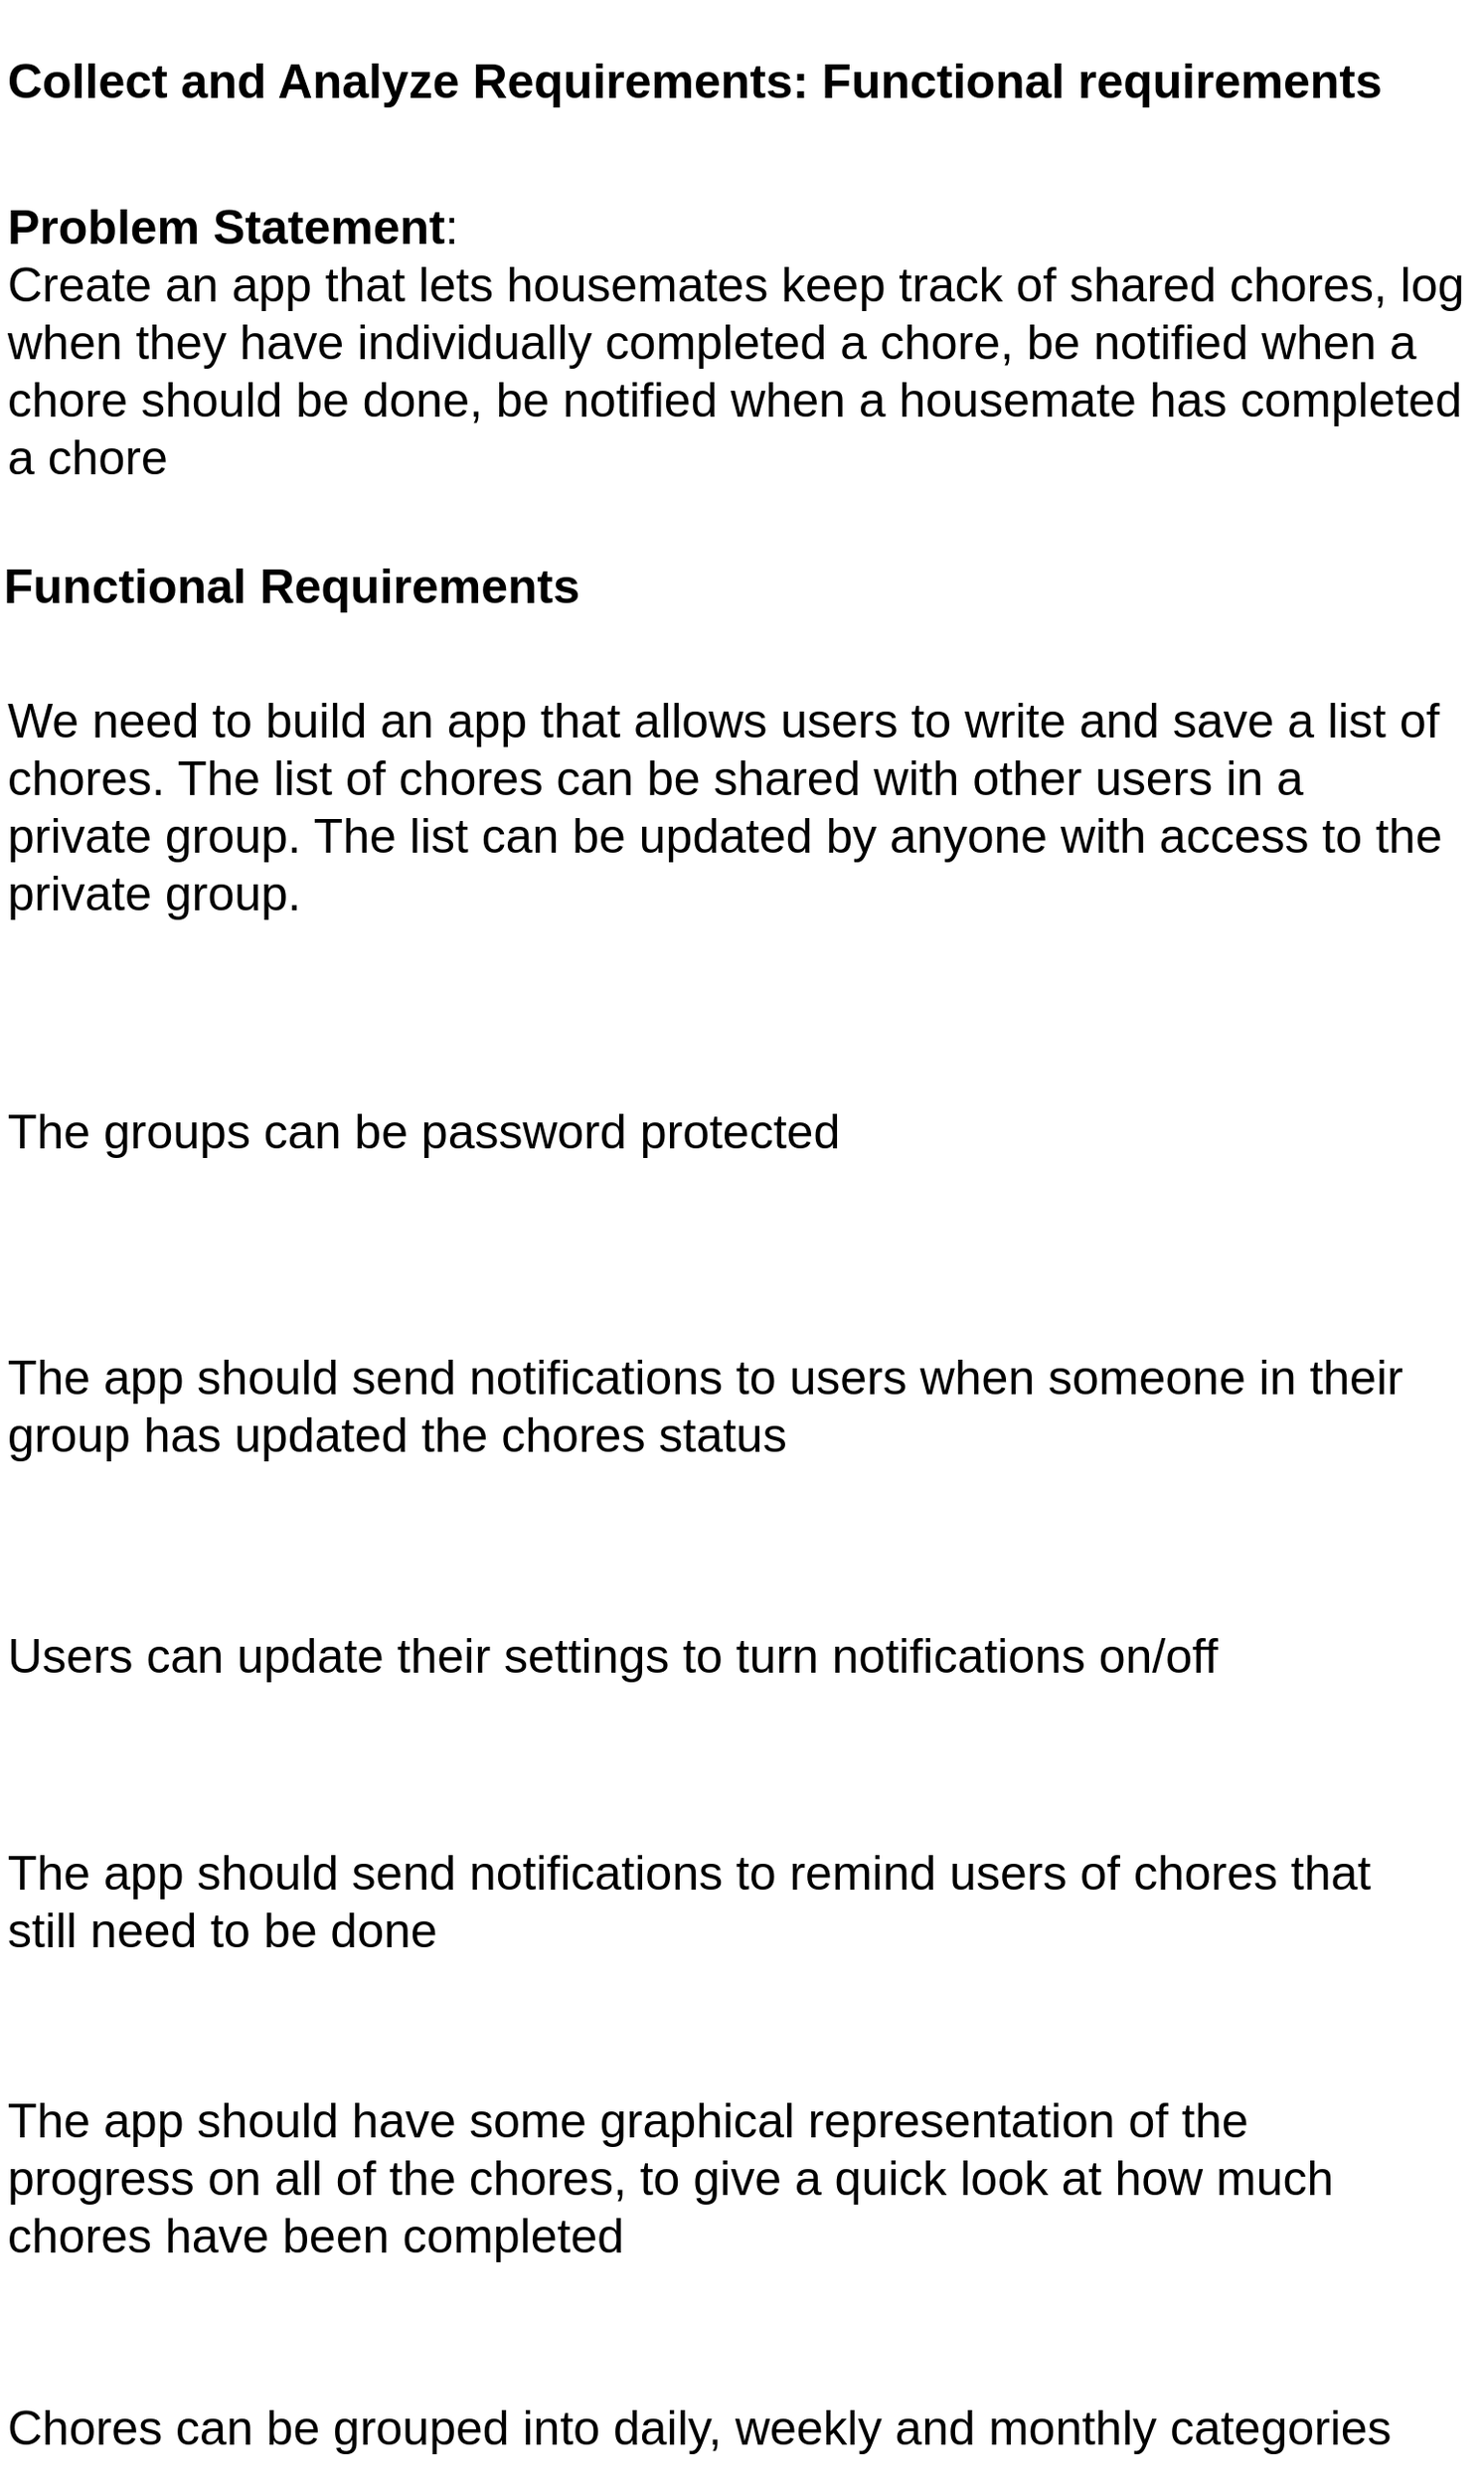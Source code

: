 <mxfile version="16.5.6" type="github" pages="4">
  <diagram name="functionalRequirements" id="vpM6RLaQrzor3z2fpcbA">
    <mxGraphModel dx="2912" dy="2276" grid="0" gridSize="10" guides="1" tooltips="1" connect="1" arrows="1" fold="1" page="1" pageScale="1" pageWidth="827" pageHeight="1169" math="0" shadow="0">
      <root>
        <mxCell id="5CC_d9kwfUeM7C_-CvyL-0" />
        <mxCell id="5CC_d9kwfUeM7C_-CvyL-1" parent="5CC_d9kwfUeM7C_-CvyL-0" />
        <mxCell id="5CC_d9kwfUeM7C_-CvyL-2" value="&lt;b style=&quot;font-size: 25px&quot;&gt;Collect and Analyze Requirements:&lt;/b&gt;&lt;font size=&quot;1&quot;&gt;&lt;b style=&quot;font-size: 25px&quot;&gt;&amp;nbsp;Functional requirements&lt;/b&gt;&lt;/font&gt;" style="text;html=1;strokeColor=none;fillColor=none;align=left;verticalAlign=middle;whiteSpace=wrap;rounded=0;" vertex="1" parent="5CC_d9kwfUeM7C_-CvyL-1">
          <mxGeometry x="29" y="30" width="758" height="82" as="geometry" />
        </mxCell>
        <mxCell id="5CC_d9kwfUeM7C_-CvyL-3" value="&lt;b&gt;Problem Statement&lt;/b&gt;: &lt;br&gt;Create an app that lets housemates keep track of shared chores, log when they have individually completed a chore, be notified when a chore should be done, be notified when a housemate has completed a chore" style="text;html=1;strokeColor=none;fillColor=none;align=left;verticalAlign=middle;rounded=0;fontFamily=Helvetica;fontSize=25;labelPosition=center;verticalLabelPosition=middle;whiteSpace=wrap;" vertex="1" parent="5CC_d9kwfUeM7C_-CvyL-1">
          <mxGeometry x="29" y="110" width="770" height="194" as="geometry" />
        </mxCell>
        <mxCell id="5CC_d9kwfUeM7C_-CvyL-4" value="Functional Requirements" style="text;html=1;strokeColor=none;fillColor=none;align=left;verticalAlign=middle;whiteSpace=wrap;rounded=0;fontFamily=Helvetica;fontSize=25;fontStyle=1" vertex="1" parent="5CC_d9kwfUeM7C_-CvyL-1">
          <mxGeometry x="27" y="304" width="715" height="60" as="geometry" />
        </mxCell>
        <mxCell id="5CC_d9kwfUeM7C_-CvyL-5" value="We need to build an app that allows users to write and save a list of chores. The list of chores can be shared with other users in a private group. The list can be updated by anyone with access to the private group." style="text;html=1;strokeColor=none;fillColor=none;align=left;verticalAlign=top;whiteSpace=wrap;rounded=0;fontFamily=Helvetica;fontSize=25;" vertex="1" parent="5CC_d9kwfUeM7C_-CvyL-1">
          <mxGeometry x="29" y="383" width="752" height="141" as="geometry" />
        </mxCell>
        <mxCell id="5CC_d9kwfUeM7C_-CvyL-6" value="The groups can be password protected" style="text;html=1;strokeColor=none;fillColor=none;align=left;verticalAlign=middle;whiteSpace=wrap;rounded=0;fontFamily=Helvetica;fontSize=25;" vertex="1" parent="5CC_d9kwfUeM7C_-CvyL-1">
          <mxGeometry x="29" y="584" width="752" height="68" as="geometry" />
        </mxCell>
        <mxCell id="5CC_d9kwfUeM7C_-CvyL-7" value="The app should send notifications to users when someone in their group has updated the chores status" style="text;html=1;strokeColor=none;fillColor=none;align=left;verticalAlign=middle;whiteSpace=wrap;rounded=0;fontFamily=Helvetica;fontSize=25;" vertex="1" parent="5CC_d9kwfUeM7C_-CvyL-1">
          <mxGeometry x="29" y="712" width="752" height="98" as="geometry" />
        </mxCell>
        <mxCell id="5CC_d9kwfUeM7C_-CvyL-8" value="Users can update their settings to turn notifications on/off" style="text;html=1;strokeColor=none;fillColor=none;align=left;verticalAlign=top;whiteSpace=wrap;rounded=0;fontFamily=Helvetica;fontSize=25;" vertex="1" parent="5CC_d9kwfUeM7C_-CvyL-1">
          <mxGeometry x="29" y="870" width="752" height="53" as="geometry" />
        </mxCell>
        <mxCell id="5CC_d9kwfUeM7C_-CvyL-9" value="The app should send notifications to remind users of chores that still need to be done" style="text;html=1;strokeColor=none;fillColor=none;align=left;verticalAlign=top;whiteSpace=wrap;rounded=0;fontFamily=Helvetica;fontSize=25;" vertex="1" parent="5CC_d9kwfUeM7C_-CvyL-1">
          <mxGeometry x="29" y="983" width="752" height="71" as="geometry" />
        </mxCell>
        <mxCell id="5CC_d9kwfUeM7C_-CvyL-10" value="The app should have some graphical representation of the progress on all of the chores, to give a quick look at how much chores have been completed" style="text;html=1;strokeColor=none;fillColor=none;align=left;verticalAlign=middle;whiteSpace=wrap;rounded=0;fontFamily=Helvetica;fontSize=25;" vertex="1" parent="5CC_d9kwfUeM7C_-CvyL-1">
          <mxGeometry x="29" y="1114" width="752" height="98" as="geometry" />
        </mxCell>
        <mxCell id="5CC_d9kwfUeM7C_-CvyL-11" value="Chores can be grouped into daily, weekly and monthly categories" style="text;html=1;strokeColor=none;fillColor=none;align=left;verticalAlign=top;whiteSpace=wrap;rounded=0;fontFamily=Helvetica;fontSize=25;" vertex="1" parent="5CC_d9kwfUeM7C_-CvyL-1">
          <mxGeometry x="29" y="1272" width="752" height="51" as="geometry" />
        </mxCell>
      </root>
    </mxGraphModel>
  </diagram>
  <diagram name="non-functionalRequirements" id="TVUPMO2UOaPHikqkhb6W">
    <mxGraphModel dx="1820" dy="1423" grid="0" gridSize="10" guides="1" tooltips="1" connect="1" arrows="1" fold="1" page="1" pageScale="1" pageWidth="827" pageHeight="1169" math="0" shadow="0">
      <root>
        <mxCell id="O_Y7P6sL5X9Xhwo6KuT--0" />
        <mxCell id="O_Y7P6sL5X9Xhwo6KuT--1" parent="O_Y7P6sL5X9Xhwo6KuT--0" />
        <mxCell id="O_Y7P6sL5X9Xhwo6KuT--2" value="&lt;b style=&quot;font-size: 25px&quot;&gt;Collect and Analyze Requirements:&lt;/b&gt;&lt;font size=&quot;1&quot;&gt;&lt;b style=&quot;font-size: 25px&quot;&gt;&amp;nbsp;Non-functional requirements&lt;/b&gt;&lt;/font&gt;" style="text;html=1;strokeColor=none;fillColor=none;align=left;verticalAlign=middle;whiteSpace=wrap;rounded=0;" vertex="1" parent="O_Y7P6sL5X9Xhwo6KuT--1">
          <mxGeometry x="29" y="30" width="758" height="82" as="geometry" />
        </mxCell>
        <mxCell id="O_Y7P6sL5X9Xhwo6KuT--3" value="&lt;b&gt;Problem Statement&lt;/b&gt;: &lt;br&gt;Create an app that lets housemates keep track of shared chores, log when they have individually completed a chore, be notified when a chore should be done, be notified when a housemate has completed a chore" style="text;html=1;strokeColor=none;fillColor=none;align=left;verticalAlign=middle;rounded=0;fontFamily=Helvetica;fontSize=25;labelPosition=center;verticalLabelPosition=middle;whiteSpace=wrap;" vertex="1" parent="O_Y7P6sL5X9Xhwo6KuT--1">
          <mxGeometry x="29" y="110" width="770" height="194" as="geometry" />
        </mxCell>
        <mxCell id="O_Y7P6sL5X9Xhwo6KuT--4" value="Non-Functional Requirements" style="text;html=1;strokeColor=none;fillColor=none;align=left;verticalAlign=middle;whiteSpace=wrap;rounded=0;fontFamily=Helvetica;fontSize=25;fontStyle=1" vertex="1" parent="O_Y7P6sL5X9Xhwo6KuT--1">
          <mxGeometry x="27" y="348" width="715" height="60" as="geometry" />
        </mxCell>
        <mxCell id="keMho97qh3kjK1bFUn_v-0" value="Build to support iOS 13&amp;nbsp;" style="text;html=1;strokeColor=none;fillColor=none;align=left;verticalAlign=top;whiteSpace=wrap;rounded=0;fontFamily=Helvetica;fontSize=25;" vertex="1" parent="O_Y7P6sL5X9Xhwo6KuT--1">
          <mxGeometry x="29" y="415" width="752" height="58" as="geometry" />
        </mxCell>
        <mxCell id="keMho97qh3kjK1bFUn_v-1" value="Create a dedicated support website and include the link in the app&#39;s description and its &quot;About&quot; page" style="text;html=1;strokeColor=none;fillColor=none;align=left;verticalAlign=middle;whiteSpace=wrap;rounded=0;fontFamily=Helvetica;fontSize=25;" vertex="1" parent="O_Y7P6sL5X9Xhwo6KuT--1">
          <mxGeometry x="27" y="476" width="752" height="98" as="geometry" />
        </mxCell>
        <mxCell id="-orFp8MOZCKpcie849-i-0" value="&lt;span class=&quot;ic he&quot; style=&quot;color: rgb(41 , 41 , 41) ; font-family: &amp;#34;charter&amp;#34; , &amp;#34;georgia&amp;#34; , &amp;#34;cambria&amp;#34; , &amp;#34;times new roman&amp;#34; , &amp;#34;times&amp;#34; , serif ; font-size: 20px ; letter-spacing: -0.003em ; box-sizing: inherit ; font-weight: 700&quot;&gt;&lt;u&gt;non-functional Requirement considerations&lt;/u&gt;&lt;/span&gt;&lt;br&gt;&lt;ul class=&quot;&quot; style=&quot;font-style: normal ; font-weight: normal ; letter-spacing: normal ; text-indent: 0px ; text-transform: none ; word-spacing: 0px ; text-decoration: none ; box-sizing: inherit ; margin: 0px ; padding: 0px ; list-style: none none ; color: rgba(0 , 0 , 0 , 0.8)&quot;&gt;&lt;li id=&quot;a9dc&quot; class=&quot;iy iz hd ic b id ie ih ii il ja ip jb it jc ix jd je jf jg ff&quot; style=&quot;box-sizing: inherit ; font-weight: 400 ; color: rgb(41 , 41 , 41) ; font-style: normal ; font-family: &amp;#34;charter&amp;#34; , &amp;#34;georgia&amp;#34; , &amp;#34;cambria&amp;#34; , &amp;#34;times new roman&amp;#34; , &amp;#34;times&amp;#34; , serif ; margin-bottom: -0.46em ; line-height: 28px ; letter-spacing: -0.003em ; list-style-type: disc ; margin-left: 30px ; padding-left: 0px ; font-size: 20px ; margin-top: 2.14em&quot;&gt;&lt;strong class=&quot;ic he&quot; style=&quot;box-sizing: inherit ; font-weight: 700 ; font-family: &amp;#34;charter&amp;#34; , &amp;#34;georgia&amp;#34; , &amp;#34;cambria&amp;#34; , &amp;#34;times new roman&amp;#34; , &amp;#34;times&amp;#34; , serif&quot;&gt;Performance&lt;/strong&gt;&lt;/li&gt;&lt;li id=&quot;c7b5&quot; class=&quot;iy iz hd ic b id jh ih ji il jj ip jk it jl ix jd je jf jg ff&quot; style=&quot;box-sizing: inherit ; font-weight: 400 ; color: rgb(41 , 41 , 41) ; font-style: normal ; font-family: &amp;#34;charter&amp;#34; , &amp;#34;georgia&amp;#34; , &amp;#34;cambria&amp;#34; , &amp;#34;times new roman&amp;#34; , &amp;#34;times&amp;#34; , serif ; margin-bottom: -0.46em ; line-height: 28px ; letter-spacing: -0.003em ; list-style-type: disc ; margin-left: 30px ; padding-left: 0px ; font-size: 20px ; margin-top: 1.14em&quot;&gt;&lt;strong class=&quot;ic he&quot; style=&quot;box-sizing: inherit ; font-weight: 700 ; font-family: &amp;#34;charter&amp;#34; , &amp;#34;georgia&amp;#34; , &amp;#34;cambria&amp;#34; , &amp;#34;times new roman&amp;#34; , &amp;#34;times&amp;#34; , serif&quot;&gt;Scalability&lt;/strong&gt;&lt;/li&gt;&lt;li id=&quot;5387&quot; class=&quot;iy iz hd ic b id jh ih ji il jj ip jk it jl ix jd je jf jg ff&quot; style=&quot;box-sizing: inherit ; font-weight: 400 ; color: rgb(41 , 41 , 41) ; font-style: normal ; font-family: &amp;#34;charter&amp;#34; , &amp;#34;georgia&amp;#34; , &amp;#34;cambria&amp;#34; , &amp;#34;times new roman&amp;#34; , &amp;#34;times&amp;#34; , serif ; margin-bottom: -0.46em ; line-height: 28px ; letter-spacing: -0.003em ; list-style-type: disc ; margin-left: 30px ; padding-left: 0px ; font-size: 20px ; margin-top: 1.14em&quot;&gt;&lt;strong class=&quot;ic he&quot; style=&quot;box-sizing: inherit ; font-weight: 700 ; font-family: &amp;#34;charter&amp;#34; , &amp;#34;georgia&amp;#34; , &amp;#34;cambria&amp;#34; , &amp;#34;times new roman&amp;#34; , &amp;#34;times&amp;#34; , serif&quot;&gt;Responsiveness&lt;/strong&gt;&lt;/li&gt;&lt;li id=&quot;3663&quot; class=&quot;iy iz hd ic b id jh ih ji il jj ip jk it jl ix jd je jf jg ff&quot; style=&quot;box-sizing: inherit ; font-weight: 400 ; color: rgb(41 , 41 , 41) ; font-style: normal ; font-family: &amp;#34;charter&amp;#34; , &amp;#34;georgia&amp;#34; , &amp;#34;cambria&amp;#34; , &amp;#34;times new roman&amp;#34; , &amp;#34;times&amp;#34; , serif ; margin-bottom: -0.46em ; line-height: 28px ; letter-spacing: -0.003em ; list-style-type: disc ; margin-left: 30px ; padding-left: 0px ; font-size: 20px ; margin-top: 1.14em&quot;&gt;&lt;strong class=&quot;ic he&quot; style=&quot;box-sizing: inherit ; font-weight: 700 ; font-family: &amp;#34;charter&amp;#34; , &amp;#34;georgia&amp;#34; , &amp;#34;cambria&amp;#34; , &amp;#34;times new roman&amp;#34; , &amp;#34;times&amp;#34; , serif&quot;&gt;Use-ability&lt;/strong&gt;&lt;/li&gt;&lt;li id=&quot;6eec&quot; class=&quot;iy iz hd ic b id jh ih ji il jj ip jk it jl ix jd je jf jg ff&quot; style=&quot;box-sizing: inherit ; font-weight: 400 ; color: rgb(41 , 41 , 41) ; font-style: normal ; font-family: &amp;#34;charter&amp;#34; , &amp;#34;georgia&amp;#34; , &amp;#34;cambria&amp;#34; , &amp;#34;times new roman&amp;#34; , &amp;#34;times&amp;#34; , serif ; margin-bottom: -0.46em ; line-height: 28px ; letter-spacing: -0.003em ; list-style-type: disc ; margin-left: 30px ; padding-left: 0px ; font-size: 20px ; margin-top: 1.14em&quot;&gt;&lt;strong class=&quot;ic he&quot; style=&quot;box-sizing: inherit ; font-weight: 700 ; font-family: &amp;#34;charter&amp;#34; , &amp;#34;georgia&amp;#34; , &amp;#34;cambria&amp;#34; , &amp;#34;times new roman&amp;#34; , &amp;#34;times&amp;#34; , serif&quot;&gt;reliability&lt;/strong&gt;&lt;/li&gt;&lt;li id=&quot;d888&quot; class=&quot;iy iz hd ic b id jh ih ji il jj ip jk it jl ix jd je jf jg ff&quot; style=&quot;box-sizing: inherit ; font-weight: 400 ; color: rgb(41 , 41 , 41) ; font-style: normal ; font-family: &amp;#34;charter&amp;#34; , &amp;#34;georgia&amp;#34; , &amp;#34;cambria&amp;#34; , &amp;#34;times new roman&amp;#34; , &amp;#34;times&amp;#34; , serif ; margin-bottom: -0.46em ; line-height: 28px ; letter-spacing: -0.003em ; list-style-type: disc ; margin-left: 30px ; padding-left: 0px ; font-size: 20px ; margin-top: 1.14em&quot;&gt;&lt;strong class=&quot;ic he&quot; style=&quot;box-sizing: inherit ; font-weight: 700 ; font-family: &amp;#34;charter&amp;#34; , &amp;#34;georgia&amp;#34; , &amp;#34;cambria&amp;#34; , &amp;#34;times new roman&amp;#34; , &amp;#34;times&amp;#34; , serif&quot;&gt;Security&lt;/strong&gt;&lt;/li&gt;&lt;li id=&quot;a4ab&quot; class=&quot;iy iz hd ic b id jh ih ji il jj ip jk it jl ix jd je jf jg ff&quot; style=&quot;box-sizing: inherit ; font-weight: 400 ; color: rgb(41 , 41 , 41) ; font-style: normal ; font-family: &amp;#34;charter&amp;#34; , &amp;#34;georgia&amp;#34; , &amp;#34;cambria&amp;#34; , &amp;#34;times new roman&amp;#34; , &amp;#34;times&amp;#34; , serif ; margin-bottom: -0.46em ; line-height: 28px ; letter-spacing: -0.003em ; list-style-type: disc ; margin-left: 30px ; padding-left: 0px ; font-size: 20px ; margin-top: 1.14em&quot;&gt;&lt;strong class=&quot;ic he&quot; style=&quot;box-sizing: inherit ; font-weight: 700 ; font-family: &amp;#34;charter&amp;#34; , &amp;#34;georgia&amp;#34; , &amp;#34;cambria&amp;#34; , &amp;#34;times new roman&amp;#34; , &amp;#34;times&amp;#34; , serif&quot;&gt;Documentation&lt;/strong&gt;&lt;/li&gt;&lt;li id=&quot;df69&quot; class=&quot;iy iz hd ic b id jh ih ji il jj ip jk it jl ix jd je jf jg ff&quot; style=&quot;box-sizing: inherit ; font-weight: 400 ; color: rgb(41 , 41 , 41) ; font-style: normal ; font-family: &amp;#34;charter&amp;#34; , &amp;#34;georgia&amp;#34; , &amp;#34;cambria&amp;#34; , &amp;#34;times new roman&amp;#34; , &amp;#34;times&amp;#34; , serif ; margin-bottom: -0.46em ; line-height: 28px ; letter-spacing: -0.003em ; list-style-type: disc ; margin-left: 30px ; padding-left: 0px ; font-size: 20px ; margin-top: 1.14em&quot;&gt;&lt;strong class=&quot;ic he&quot; style=&quot;box-sizing: inherit ; font-weight: 700 ; font-family: &amp;#34;charter&amp;#34; , &amp;#34;georgia&amp;#34; , &amp;#34;cambria&amp;#34; , &amp;#34;times new roman&amp;#34; , &amp;#34;times&amp;#34; , serif&quot;&gt;Availability&lt;/strong&gt;&lt;/li&gt;&lt;/ul&gt;" style="text;whiteSpace=wrap;html=1;fontSize=25;fontFamily=Helvetica;" vertex="1" parent="O_Y7P6sL5X9Xhwo6KuT--1">
          <mxGeometry x="518" y="598" width="263" height="515" as="geometry" />
        </mxCell>
        <mxCell id="-orFp8MOZCKpcie849-i-1" value="Handle data calls and responses asynchronously&amp;nbsp;" style="text;html=1;strokeColor=none;fillColor=none;align=left;verticalAlign=middle;whiteSpace=wrap;rounded=0;fontFamily=Helvetica;fontSize=25;" vertex="1" parent="O_Y7P6sL5X9Xhwo6KuT--1">
          <mxGeometry x="29" y="601" width="455" height="98" as="geometry" />
        </mxCell>
        <mxCell id="-orFp8MOZCKpcie849-i-2" value="Write unit test/ integration test to allow for scalability" style="text;html=1;strokeColor=none;fillColor=none;align=left;verticalAlign=middle;whiteSpace=wrap;rounded=0;fontFamily=Helvetica;fontSize=25;" vertex="1" parent="O_Y7P6sL5X9Xhwo6KuT--1">
          <mxGeometry x="27" y="719" width="455" height="98" as="geometry" />
        </mxCell>
        <mxCell id="-orFp8MOZCKpcie849-i-3" value="Use a password hash to encrypt the passwords" style="text;html=1;strokeColor=none;fillColor=none;align=left;verticalAlign=middle;whiteSpace=wrap;rounded=0;fontFamily=Helvetica;fontSize=25;" vertex="1" parent="O_Y7P6sL5X9Xhwo6KuT--1">
          <mxGeometry x="27" y="824" width="455" height="98" as="geometry" />
        </mxCell>
        <mxCell id="-orFp8MOZCKpcie849-i-4" value="Allow for accessibility" style="text;html=1;strokeColor=none;fillColor=none;align=left;verticalAlign=middle;whiteSpace=wrap;rounded=0;fontFamily=Helvetica;fontSize=25;" vertex="1" parent="O_Y7P6sL5X9Xhwo6KuT--1">
          <mxGeometry x="29" y="919" width="455" height="98" as="geometry" />
        </mxCell>
      </root>
    </mxGraphModel>
  </diagram>
  <diagram id="xoF4SA3bq-2W3NgiWF14" name="userStories">
    <mxGraphModel dx="1820" dy="1423" grid="0" gridSize="10" guides="1" tooltips="1" connect="1" arrows="1" fold="1" page="1" pageScale="1" pageWidth="827" pageHeight="1169" math="0" shadow="0">
      <root>
        <mxCell id="0" />
        <mxCell id="1" parent="0" />
        <mxCell id="Yzw-ag8VX63JOOADQfhv-1" value="&lt;font size=&quot;1&quot;&gt;&lt;b style=&quot;font-size: 25px&quot;&gt;Collect and Analyze Requirements: User Stories&lt;/b&gt;&lt;/font&gt;" style="text;html=1;strokeColor=none;fillColor=none;align=left;verticalAlign=middle;whiteSpace=wrap;rounded=0;" vertex="1" parent="1">
          <mxGeometry x="29" y="30" width="750" height="82" as="geometry" />
        </mxCell>
        <mxCell id="Yzw-ag8VX63JOOADQfhv-2" value="&lt;b&gt;Problem Statement&lt;/b&gt;: &lt;br&gt;Create an app that lets housemates keep track of shared chores, log when they have individually completed a chore, be notified when a chore should be done, be notified when a housemate has completed a chore" style="text;html=1;strokeColor=none;fillColor=none;align=left;verticalAlign=middle;rounded=0;fontFamily=Helvetica;fontSize=25;labelPosition=center;verticalLabelPosition=middle;whiteSpace=wrap;" vertex="1" parent="1">
          <mxGeometry x="29" y="110" width="770" height="194" as="geometry" />
        </mxCell>
        <mxCell id="Yzw-ag8VX63JOOADQfhv-3" value="User Stories" style="text;html=1;strokeColor=none;fillColor=none;align=left;verticalAlign=middle;whiteSpace=wrap;rounded=0;fontFamily=Helvetica;fontSize=25;fontStyle=1" vertex="1" parent="1">
          <mxGeometry x="27" y="348" width="340" height="60" as="geometry" />
        </mxCell>
        <mxCell id="Yzw-ag8VX63JOOADQfhv-5" value="As a housemate I would like to store all of the chores that need to get done in my house, so that I can share them with my other housemates" style="text;html=1;strokeColor=none;fillColor=none;align=left;verticalAlign=middle;whiteSpace=wrap;rounded=0;fontFamily=Helvetica;fontSize=25;" vertex="1" parent="1">
          <mxGeometry x="29" y="714" width="752" height="98" as="geometry" />
        </mxCell>
        <mxCell id="Yzw-ag8VX63JOOADQfhv-6" value="As a housemate I would like to store all of the chores that need to get done in my house, so I can update the status of those chores as I complete them" style="text;html=1;strokeColor=none;fillColor=none;align=left;verticalAlign=middle;whiteSpace=wrap;rounded=0;fontFamily=Helvetica;fontSize=25;" vertex="1" parent="1">
          <mxGeometry x="29" y="550" width="752" height="104" as="geometry" />
        </mxCell>
        <mxCell id="Yzw-ag8VX63JOOADQfhv-7" value="As a housemate I would like to store all of the chores that need to get done in my house, so I can revisit the list of chores&amp;nbsp;" style="text;html=1;strokeColor=none;fillColor=none;align=left;verticalAlign=middle;whiteSpace=wrap;rounded=0;fontFamily=Helvetica;fontSize=25;" vertex="1" parent="1">
          <mxGeometry x="29" y="418" width="752" height="72" as="geometry" />
        </mxCell>
        <mxCell id="mhvh6EzFntWVzuD46HSq-1" value="As a housemate I would like to be notified when my housemates have updated a chore, so that I can thank them" style="text;html=1;strokeColor=none;fillColor=none;align=left;verticalAlign=middle;whiteSpace=wrap;rounded=0;fontFamily=Helvetica;fontSize=25;" vertex="1" parent="1">
          <mxGeometry x="29" y="847" width="752" height="98" as="geometry" />
        </mxCell>
        <mxCell id="mhvh6EzFntWVzuD46HSq-2" value="As a housemate I would like to create a private house group, so I can add my other housemates and we can share status updates on our shared chores" style="text;html=1;strokeColor=none;fillColor=none;align=left;verticalAlign=middle;whiteSpace=wrap;rounded=0;fontFamily=Helvetica;fontSize=25;" vertex="1" parent="1">
          <mxGeometry x="27" y="974" width="752" height="98" as="geometry" />
        </mxCell>
      </root>
    </mxGraphModel>
  </diagram>
  <diagram id="zLMvpDgKs-KwoWUim4M8" name="usecaseDiagram">
    <mxGraphModel dx="1820" dy="1423" grid="0" gridSize="10" guides="1" tooltips="1" connect="1" arrows="1" fold="1" page="1" pageScale="1" pageWidth="827" pageHeight="1169" math="0" shadow="0">
      <root>
        <mxCell id="MRZxDTnwtTZi-f5Fp0KE-0" />
        <mxCell id="MRZxDTnwtTZi-f5Fp0KE-1" parent="MRZxDTnwtTZi-f5Fp0KE-0" />
        <mxCell id="MRZxDTnwtTZi-f5Fp0KE-5" value="" style="whiteSpace=wrap;html=1;fontFamily=Helvetica;fontSize=25;" vertex="1" parent="MRZxDTnwtTZi-f5Fp0KE-1">
          <mxGeometry x="286" y="39" width="290" height="1094" as="geometry" />
        </mxCell>
        <mxCell id="MRZxDTnwtTZi-f5Fp0KE-19" style="edgeStyle=orthogonalEdgeStyle;rounded=0;orthogonalLoop=1;jettySize=auto;html=1;exitX=0.5;exitY=0.5;exitDx=0;exitDy=0;exitPerimeter=0;entryX=0;entryY=0.5;entryDx=0;entryDy=0;fontFamily=Helvetica;fontSize=25;" edge="1" parent="MRZxDTnwtTZi-f5Fp0KE-1" source="MRZxDTnwtTZi-f5Fp0KE-6" target="MRZxDTnwtTZi-f5Fp0KE-11">
          <mxGeometry relative="1" as="geometry" />
        </mxCell>
        <mxCell id="MRZxDTnwtTZi-f5Fp0KE-20" style="edgeStyle=orthogonalEdgeStyle;rounded=0;orthogonalLoop=1;jettySize=auto;html=1;exitX=0.5;exitY=0.5;exitDx=0;exitDy=0;exitPerimeter=0;entryX=0;entryY=0.5;entryDx=0;entryDy=0;fontFamily=Helvetica;fontSize=25;" edge="1" parent="MRZxDTnwtTZi-f5Fp0KE-1" source="MRZxDTnwtTZi-f5Fp0KE-6" target="MRZxDTnwtTZi-f5Fp0KE-12">
          <mxGeometry relative="1" as="geometry" />
        </mxCell>
        <mxCell id="MRZxDTnwtTZi-f5Fp0KE-21" style="edgeStyle=orthogonalEdgeStyle;rounded=0;orthogonalLoop=1;jettySize=auto;html=1;exitX=0.5;exitY=0.5;exitDx=0;exitDy=0;exitPerimeter=0;entryX=0;entryY=0.5;entryDx=0;entryDy=0;fontFamily=Helvetica;fontSize=25;" edge="1" parent="MRZxDTnwtTZi-f5Fp0KE-1" source="MRZxDTnwtTZi-f5Fp0KE-6" target="MRZxDTnwtTZi-f5Fp0KE-13">
          <mxGeometry relative="1" as="geometry" />
        </mxCell>
        <mxCell id="MRZxDTnwtTZi-f5Fp0KE-22" style="edgeStyle=orthogonalEdgeStyle;rounded=0;orthogonalLoop=1;jettySize=auto;html=1;exitX=0.5;exitY=0.5;exitDx=0;exitDy=0;exitPerimeter=0;entryX=0;entryY=0.5;entryDx=0;entryDy=0;fontFamily=Helvetica;fontSize=25;" edge="1" parent="MRZxDTnwtTZi-f5Fp0KE-1" source="MRZxDTnwtTZi-f5Fp0KE-6" target="MRZxDTnwtTZi-f5Fp0KE-14">
          <mxGeometry relative="1" as="geometry" />
        </mxCell>
        <mxCell id="MRZxDTnwtTZi-f5Fp0KE-23" style="edgeStyle=orthogonalEdgeStyle;rounded=0;orthogonalLoop=1;jettySize=auto;html=1;exitX=0.5;exitY=0.5;exitDx=0;exitDy=0;exitPerimeter=0;entryX=0;entryY=0.5;entryDx=0;entryDy=0;fontFamily=Helvetica;fontSize=25;" edge="1" parent="MRZxDTnwtTZi-f5Fp0KE-1" source="MRZxDTnwtTZi-f5Fp0KE-6" target="MRZxDTnwtTZi-f5Fp0KE-15">
          <mxGeometry relative="1" as="geometry" />
        </mxCell>
        <mxCell id="MRZxDTnwtTZi-f5Fp0KE-24" style="edgeStyle=orthogonalEdgeStyle;rounded=0;orthogonalLoop=1;jettySize=auto;html=1;exitX=0.5;exitY=0.5;exitDx=0;exitDy=0;exitPerimeter=0;entryX=0;entryY=0.5;entryDx=0;entryDy=0;fontFamily=Helvetica;fontSize=25;" edge="1" parent="MRZxDTnwtTZi-f5Fp0KE-1" source="MRZxDTnwtTZi-f5Fp0KE-6" target="MRZxDTnwtTZi-f5Fp0KE-16">
          <mxGeometry relative="1" as="geometry" />
        </mxCell>
        <mxCell id="MRZxDTnwtTZi-f5Fp0KE-25" style="edgeStyle=orthogonalEdgeStyle;rounded=0;orthogonalLoop=1;jettySize=auto;html=1;exitX=0.5;exitY=0.5;exitDx=0;exitDy=0;exitPerimeter=0;entryX=0;entryY=0.5;entryDx=0;entryDy=0;fontFamily=Helvetica;fontSize=25;" edge="1" parent="MRZxDTnwtTZi-f5Fp0KE-1" source="MRZxDTnwtTZi-f5Fp0KE-6" target="MRZxDTnwtTZi-f5Fp0KE-17">
          <mxGeometry relative="1" as="geometry" />
        </mxCell>
        <mxCell id="MRZxDTnwtTZi-f5Fp0KE-27" style="edgeStyle=orthogonalEdgeStyle;rounded=0;orthogonalLoop=1;jettySize=auto;html=1;exitX=0.5;exitY=0.5;exitDx=0;exitDy=0;exitPerimeter=0;entryX=0;entryY=0.5;entryDx=0;entryDy=0;fontFamily=Helvetica;fontSize=25;" edge="1" parent="MRZxDTnwtTZi-f5Fp0KE-1" source="MRZxDTnwtTZi-f5Fp0KE-6" target="MRZxDTnwtTZi-f5Fp0KE-26">
          <mxGeometry relative="1" as="geometry" />
        </mxCell>
        <mxCell id="MRZxDTnwtTZi-f5Fp0KE-6" value="Housemate" style="shape=umlActor;verticalLabelPosition=bottom;verticalAlign=top;html=1;outlineConnect=0;fontFamily=Helvetica;fontSize=25;" vertex="1" parent="MRZxDTnwtTZi-f5Fp0KE-1">
          <mxGeometry x="124" y="222" width="30" height="60" as="geometry" />
        </mxCell>
        <mxCell id="MRZxDTnwtTZi-f5Fp0KE-11" value="Create a private house group" style="ellipse;whiteSpace=wrap;html=1;fontFamily=Helvetica;fontSize=25;" vertex="1" parent="MRZxDTnwtTZi-f5Fp0KE-1">
          <mxGeometry x="331" y="68" width="200" height="118" as="geometry" />
        </mxCell>
        <mxCell id="MRZxDTnwtTZi-f5Fp0KE-12" value="Store a list of chores" style="ellipse;whiteSpace=wrap;html=1;fontFamily=Helvetica;fontSize=25;" vertex="1" parent="MRZxDTnwtTZi-f5Fp0KE-1">
          <mxGeometry x="331" y="196" width="200" height="118" as="geometry" />
        </mxCell>
        <mxCell id="MRZxDTnwtTZi-f5Fp0KE-13" value="Update a list of chores" style="ellipse;whiteSpace=wrap;html=1;fontFamily=Helvetica;fontSize=25;" vertex="1" parent="MRZxDTnwtTZi-f5Fp0KE-1">
          <mxGeometry x="331" y="330" width="200" height="118" as="geometry" />
        </mxCell>
        <mxCell id="MRZxDTnwtTZi-f5Fp0KE-14" value="Delete a list of chores" style="ellipse;whiteSpace=wrap;html=1;fontFamily=Helvetica;fontSize=25;" vertex="1" parent="MRZxDTnwtTZi-f5Fp0KE-1">
          <mxGeometry x="331" y="458" width="200" height="118" as="geometry" />
        </mxCell>
        <mxCell id="MRZxDTnwtTZi-f5Fp0KE-15" value="Get notified when a chore is updated" style="ellipse;whiteSpace=wrap;html=1;fontFamily=Helvetica;fontSize=25;" vertex="1" parent="MRZxDTnwtTZi-f5Fp0KE-1">
          <mxGeometry x="318" y="584" width="226" height="118" as="geometry" />
        </mxCell>
        <mxCell id="MRZxDTnwtTZi-f5Fp0KE-16" value="Get reminded when a chore should be done" style="ellipse;whiteSpace=wrap;html=1;fontFamily=Helvetica;fontSize=25;" vertex="1" parent="MRZxDTnwtTZi-f5Fp0KE-1">
          <mxGeometry x="327" y="716" width="200" height="118" as="geometry" />
        </mxCell>
        <mxCell id="MRZxDTnwtTZi-f5Fp0KE-17" value="Create a chore" style="ellipse;whiteSpace=wrap;html=1;fontFamily=Helvetica;fontSize=25;" vertex="1" parent="MRZxDTnwtTZi-f5Fp0KE-1">
          <mxGeometry x="325" y="848" width="200" height="118" as="geometry" />
        </mxCell>
        <mxCell id="MRZxDTnwtTZi-f5Fp0KE-26" value="Create a user account" style="ellipse;whiteSpace=wrap;html=1;fontFamily=Helvetica;fontSize=25;" vertex="1" parent="MRZxDTnwtTZi-f5Fp0KE-1">
          <mxGeometry x="325" y="971" width="200" height="118" as="geometry" />
        </mxCell>
      </root>
    </mxGraphModel>
  </diagram>
</mxfile>
